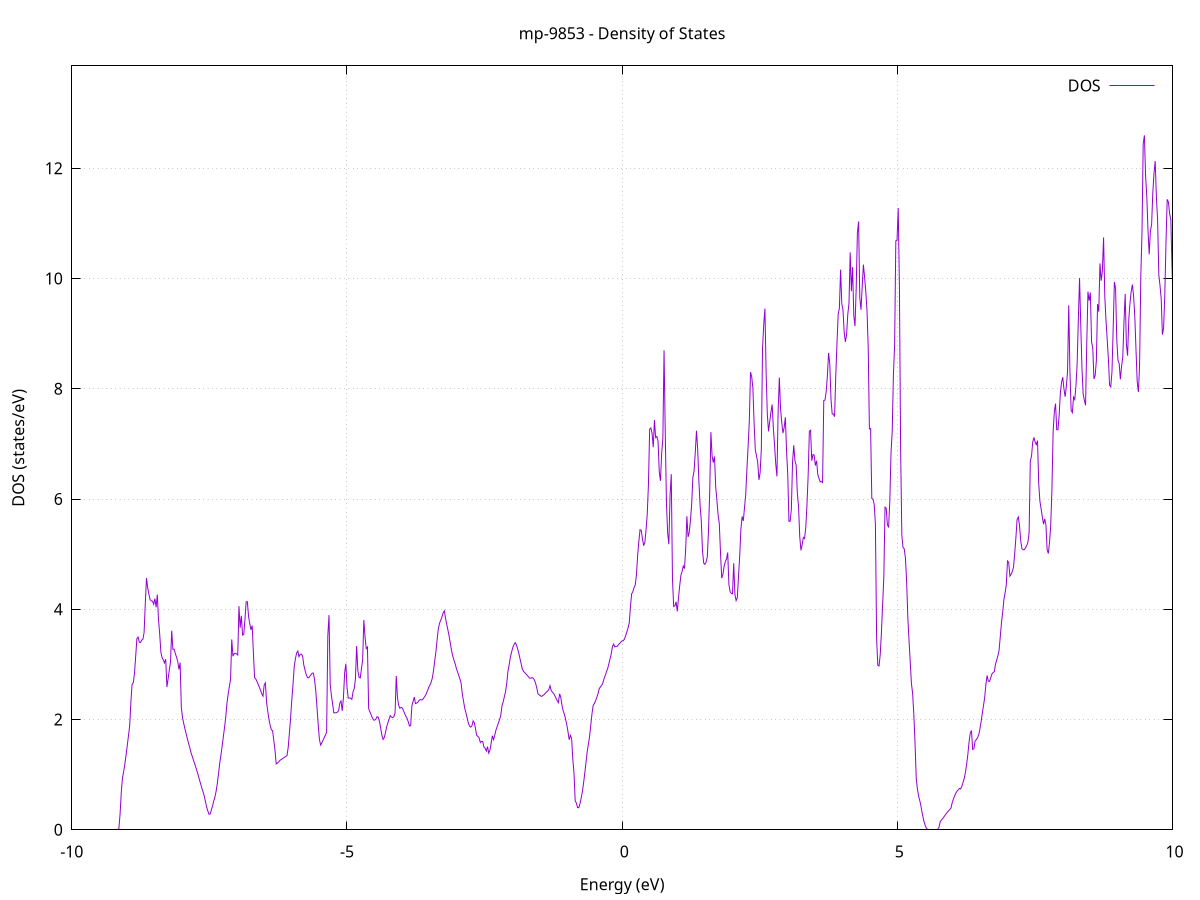 set title 'mp-9853 - Density of States'
set xlabel 'Energy (eV)'
set ylabel 'DOS (states/eV)'
set grid
set xrange [-10:10]
set yrange [0:13.857]
set xzeroaxis lt -1
set terminal png size 800,600
set output 'mp-9853_dos_gnuplot.png'
plot '-' using 1:2 with lines title 'DOS'
-23.000000 0.000000
-22.978200 0.000000
-22.956300 0.000000
-22.934500 0.000000
-22.912700 0.000000
-22.890900 0.000000
-22.869100 0.000000
-22.847200 0.000000
-22.825400 0.000000
-22.803600 0.000000
-22.781800 0.000000
-22.760000 0.000000
-22.738100 0.000000
-22.716300 0.000000
-22.694500 0.000000
-22.672700 0.000000
-22.650900 0.000000
-22.629000 0.000000
-22.607200 0.000000
-22.585400 0.000000
-22.563600 0.000000
-22.541800 0.000000
-22.519900 0.000000
-22.498100 0.000000
-22.476300 0.000000
-22.454500 0.000000
-22.432700 0.000000
-22.410800 0.000000
-22.389000 0.000000
-22.367200 0.000000
-22.345400 0.000000
-22.323600 0.000000
-22.301700 0.000000
-22.279900 0.000000
-22.258100 0.000000
-22.236300 0.000000
-22.214500 0.000000
-22.192600 0.000000
-22.170800 0.000000
-22.149000 0.000000
-22.127200 0.000000
-22.105400 0.000000
-22.083500 0.000000
-22.061700 0.000000
-22.039900 0.000000
-22.018100 0.000000
-21.996300 0.000000
-21.974500 0.000000
-21.952600 0.000000
-21.930800 0.000000
-21.909000 0.000000
-21.887200 0.000000
-21.865400 0.000000
-21.843500 0.000000
-21.821700 0.000000
-21.799900 0.000000
-21.778100 0.000000
-21.756300 0.000000
-21.734400 0.000000
-21.712600 0.000000
-21.690800 0.000000
-21.669000 0.000000
-21.647200 0.000000
-21.625300 0.000000
-21.603500 0.000000
-21.581700 0.000000
-21.559900 0.000000
-21.538100 0.000000
-21.516200 0.000000
-21.494400 0.000000
-21.472600 0.000000
-21.450800 0.000000
-21.429000 0.000000
-21.407100 0.000000
-21.385300 0.000000
-21.363500 0.000000
-21.341700 0.000000
-21.319900 0.000000
-21.298000 0.000000
-21.276200 0.000000
-21.254400 0.000000
-21.232600 0.000000
-21.210800 0.000000
-21.188900 0.000000
-21.167100 0.000000
-21.145300 0.000000
-21.123500 0.000000
-21.101700 0.000000
-21.079800 0.000000
-21.058000 0.000000
-21.036200 0.000000
-21.014400 849.610400
-20.992600 0.000000
-20.970700 0.000000
-20.948900 0.000000
-20.927100 0.000000
-20.905300 0.000000
-20.883500 0.000000
-20.861700 0.000000
-20.839800 376.346500
-20.818000 0.000000
-20.796200 0.000000
-20.774400 0.000000
-20.752600 0.000000
-20.730700 0.000000
-20.708900 0.000000
-20.687100 0.000000
-20.665300 0.000000
-20.643500 0.000000
-20.621600 0.000000
-20.599800 0.000000
-20.578000 0.000000
-20.556200 0.000000
-20.534400 0.000000
-20.512500 0.000000
-20.490700 0.000000
-20.468900 0.000000
-20.447100 0.000000
-20.425300 0.000000
-20.403400 0.000000
-20.381600 0.000000
-20.359800 0.000000
-20.338000 0.000000
-20.316200 0.000000
-20.294300 0.000000
-20.272500 0.000000
-20.250700 0.000000
-20.228900 0.000000
-20.207100 0.000000
-20.185200 0.000000
-20.163400 0.000000
-20.141600 0.000000
-20.119800 0.000000
-20.098000 0.000000
-20.076100 0.000000
-20.054300 0.000000
-20.032500 0.000000
-20.010700 0.000000
-19.988900 0.000000
-19.967000 0.000000
-19.945200 0.000000
-19.923400 0.000000
-19.901600 0.000000
-19.879800 0.000000
-19.857900 0.000000
-19.836100 0.000000
-19.814300 0.000000
-19.792500 0.000000
-19.770700 0.000000
-19.748900 0.000000
-19.727000 0.000000
-19.705200 0.000000
-19.683400 0.000000
-19.661600 0.000000
-19.639800 0.000000
-19.617900 0.000000
-19.596100 0.000000
-19.574300 0.000000
-19.552500 0.000000
-19.530700 0.000000
-19.508800 0.000000
-19.487000 0.000000
-19.465200 0.000000
-19.443400 0.000000
-19.421600 0.000000
-19.399700 0.000000
-19.377900 0.000000
-19.356100 0.000000
-19.334300 0.000000
-19.312500 0.000000
-19.290600 0.000000
-19.268800 0.000000
-19.247000 0.000000
-19.225200 0.000000
-19.203400 0.000000
-19.181500 0.000000
-19.159700 0.000000
-19.137900 0.000000
-19.116100 0.000000
-19.094300 0.000000
-19.072400 0.000000
-19.050600 0.000000
-19.028800 0.000000
-19.007000 0.000000
-18.985200 0.000000
-18.963300 0.000000
-18.941500 0.000000
-18.919700 0.000000
-18.897900 0.000000
-18.876100 0.000000
-18.854200 0.000000
-18.832400 0.000000
-18.810600 0.000000
-18.788800 0.000000
-18.767000 0.000000
-18.745100 0.000000
-18.723300 0.000000
-18.701500 0.000000
-18.679700 0.000000
-18.657900 0.000000
-18.636100 0.000000
-18.614200 0.000000
-18.592400 0.000000
-18.570600 0.000000
-18.548800 0.000000
-18.527000 0.000000
-18.505100 0.000000
-18.483300 0.000000
-18.461500 0.000000
-18.439700 0.000000
-18.417900 0.000000
-18.396000 0.000000
-18.374200 0.000000
-18.352400 0.000000
-18.330600 0.000000
-18.308800 0.000000
-18.286900 0.000000
-18.265100 0.000000
-18.243300 0.000000
-18.221500 0.000000
-18.199700 0.000000
-18.177800 0.000000
-18.156000 0.000000
-18.134200 0.000000
-18.112400 0.000000
-18.090600 0.000000
-18.068700 0.000000
-18.046900 0.000000
-18.025100 0.000000
-18.003300 0.000000
-17.981500 0.000000
-17.959600 0.000000
-17.937800 0.000000
-17.916000 0.000000
-17.894200 0.000000
-17.872400 0.000000
-17.850500 0.000000
-17.828700 0.000000
-17.806900 0.000000
-17.785100 0.000000
-17.763300 0.000000
-17.741400 0.000000
-17.719600 0.000000
-17.697800 0.000000
-17.676000 0.000000
-17.654200 0.000000
-17.632300 0.000000
-17.610500 0.000000
-17.588700 0.000000
-17.566900 0.000000
-17.545100 0.000000
-17.523200 0.000000
-17.501400 0.000000
-17.479600 0.000000
-17.457800 0.000000
-17.436000 0.000000
-17.414200 0.000000
-17.392300 0.000000
-17.370500 0.000000
-17.348700 0.000000
-17.326900 0.000000
-17.305100 0.000000
-17.283200 0.000000
-17.261400 0.000000
-17.239600 0.000000
-17.217800 0.000000
-17.196000 0.000000
-17.174100 0.000000
-17.152300 0.000000
-17.130500 0.000000
-17.108700 0.000000
-17.086900 0.000000
-17.065000 0.000000
-17.043200 0.000000
-17.021400 0.000000
-16.999600 0.000000
-16.977800 0.000000
-16.955900 0.000000
-16.934100 0.000000
-16.912300 0.000000
-16.890500 0.000000
-16.868700 0.000000
-16.846800 0.000000
-16.825000 0.000000
-16.803200 0.000000
-16.781400 0.000000
-16.759600 0.000000
-16.737700 0.000000
-16.715900 0.000000
-16.694100 0.000000
-16.672300 0.000000
-16.650500 0.000000
-16.628600 0.000000
-16.606800 0.000000
-16.585000 0.000000
-16.563200 0.000000
-16.541400 0.000000
-16.519500 0.000000
-16.497700 0.000000
-16.475900 0.000000
-16.454100 0.000000
-16.432300 0.000000
-16.410400 0.000000
-16.388600 0.000000
-16.366800 0.000000
-16.345000 0.000000
-16.323200 0.000000
-16.301400 0.000000
-16.279500 0.000000
-16.257700 0.000000
-16.235900 0.000000
-16.214100 0.000000
-16.192300 0.000000
-16.170400 0.000000
-16.148600 0.000000
-16.126800 0.000000
-16.105000 0.000000
-16.083200 0.000000
-16.061300 0.000000
-16.039500 0.000000
-16.017700 0.000000
-15.995900 0.000000
-15.974100 0.000000
-15.952200 0.000000
-15.930400 0.000000
-15.908600 0.000000
-15.886800 0.000000
-15.865000 0.000000
-15.843100 0.000000
-15.821300 0.000000
-15.799500 0.000000
-15.777700 0.000000
-15.755900 0.000000
-15.734000 0.000000
-15.712200 0.000000
-15.690400 0.000000
-15.668600 0.000000
-15.646800 0.000000
-15.624900 0.000000
-15.603100 0.000000
-15.581300 0.000000
-15.559500 0.000000
-15.537700 0.000000
-15.515800 0.000000
-15.494000 0.000000
-15.472200 0.000000
-15.450400 0.000000
-15.428600 0.000000
-15.406700 0.000000
-15.384900 0.000000
-15.363100 0.000000
-15.341300 0.000000
-15.319500 0.000000
-15.297600 0.000000
-15.275800 0.000000
-15.254000 0.000000
-15.232200 0.000000
-15.210400 0.000000
-15.188600 0.000000
-15.166700 0.000000
-15.144900 0.000000
-15.123100 0.000000
-15.101300 0.000000
-15.079500 0.000000
-15.057600 0.000000
-15.035800 0.000000
-15.014000 0.000000
-14.992200 0.000000
-14.970400 0.000000
-14.948500 0.000000
-14.926700 0.000000
-14.904900 0.000000
-14.883100 0.000000
-14.861300 0.000000
-14.839400 0.000000
-14.817600 0.000000
-14.795800 0.000000
-14.774000 0.000000
-14.752200 0.000000
-14.730300 0.000000
-14.708500 0.000000
-14.686700 0.000000
-14.664900 0.000000
-14.643100 0.000000
-14.621200 0.000000
-14.599400 0.000000
-14.577600 0.000000
-14.555800 0.000000
-14.534000 0.000000
-14.512100 0.000000
-14.490300 0.000000
-14.468500 0.000000
-14.446700 0.000000
-14.424900 0.000000
-14.403000 0.000000
-14.381200 0.000000
-14.359400 0.000000
-14.337600 0.000000
-14.315800 0.000000
-14.293900 0.000000
-14.272100 0.000000
-14.250300 0.000000
-14.228500 0.000000
-14.206700 0.000000
-14.184800 0.000000
-14.163000 0.000000
-14.141200 0.000000
-14.119400 0.000000
-14.097600 0.000000
-14.075800 0.000000
-14.053900 0.000000
-14.032100 0.000000
-14.010300 0.000000
-13.988500 0.000000
-13.966700 0.000000
-13.944800 0.000000
-13.923000 0.000000
-13.901200 0.000000
-13.879400 0.000000
-13.857600 0.000000
-13.835700 0.000000
-13.813900 0.000000
-13.792100 0.000000
-13.770300 0.000000
-13.748500 0.000000
-13.726600 0.000000
-13.704800 0.000000
-13.683000 0.000000
-13.661200 0.000000
-13.639400 0.000000
-13.617500 0.000000
-13.595700 0.000000
-13.573900 0.000000
-13.552100 0.000000
-13.530300 0.000000
-13.508400 0.000000
-13.486600 0.000000
-13.464800 0.000000
-13.443000 0.000000
-13.421200 0.000000
-13.399300 0.000000
-13.377500 0.000000
-13.355700 0.000000
-13.333900 0.000000
-13.312100 0.000000
-13.290200 0.000000
-13.268400 0.000000
-13.246600 0.000000
-13.224800 0.000000
-13.203000 0.000000
-13.181100 0.000000
-13.159300 0.000000
-13.137500 0.000000
-13.115700 0.000000
-13.093900 0.000000
-13.072000 0.000000
-13.050200 0.000000
-13.028400 0.000000
-13.006600 0.000000
-12.984800 0.000000
-12.963000 0.000000
-12.941100 0.000000
-12.919300 0.000000
-12.897500 0.000000
-12.875700 0.000000
-12.853900 0.000000
-12.832000 0.000000
-12.810200 0.000000
-12.788400 0.000000
-12.766600 0.000000
-12.744800 0.000000
-12.722900 0.000000
-12.701100 0.000000
-12.679300 0.000000
-12.657500 0.000000
-12.635700 0.000000
-12.613800 0.000000
-12.592000 0.000000
-12.570200 0.000000
-12.548400 0.000000
-12.526600 0.000000
-12.504700 0.000000
-12.482900 0.000000
-12.461100 0.000000
-12.439300 0.000000
-12.417500 0.000000
-12.395600 0.000000
-12.373800 0.000000
-12.352000 0.000000
-12.330200 0.000000
-12.308400 0.000000
-12.286500 0.000000
-12.264700 0.000000
-12.242900 0.000000
-12.221100 0.000000
-12.199300 0.000000
-12.177400 0.000000
-12.155600 0.000000
-12.133800 0.000000
-12.112000 0.000000
-12.090200 0.000000
-12.068300 0.000000
-12.046500 0.000000
-12.024700 0.000000
-12.002900 0.000000
-11.981100 0.000000
-11.959200 0.000000
-11.937400 0.000000
-11.915600 0.000000
-11.893800 0.000000
-11.872000 0.000000
-11.850200 0.000000
-11.828300 0.000000
-11.806500 0.000000
-11.784700 0.000000
-11.762900 0.000000
-11.741100 0.000000
-11.719200 0.000000
-11.697400 0.000000
-11.675600 0.000000
-11.653800 0.000000
-11.632000 0.000000
-11.610100 0.000000
-11.588300 0.000000
-11.566500 0.000000
-11.544700 0.000000
-11.522900 0.000000
-11.501000 0.000000
-11.479200 0.000000
-11.457400 0.000000
-11.435600 0.000000
-11.413800 0.000000
-11.391900 0.000000
-11.370100 0.000000
-11.348300 0.000000
-11.326500 0.000000
-11.304700 0.000000
-11.282800 0.000000
-11.261000 0.000000
-11.239200 0.000000
-11.217400 0.000000
-11.195600 0.000000
-11.173700 0.000000
-11.151900 0.000000
-11.130100 0.000000
-11.108300 0.000000
-11.086500 0.000000
-11.064600 0.000000
-11.042800 0.000000
-11.021000 0.000000
-10.999200 0.000000
-10.977400 0.000000
-10.955500 0.000000
-10.933700 0.000000
-10.911900 0.000000
-10.890100 0.000000
-10.868300 0.000000
-10.846400 0.000000
-10.824600 0.000000
-10.802800 0.000000
-10.781000 0.000000
-10.759200 0.000000
-10.737300 0.000000
-10.715500 0.000000
-10.693700 0.000000
-10.671900 0.000000
-10.650100 0.000000
-10.628300 0.000000
-10.606400 0.000000
-10.584600 0.000000
-10.562800 0.000000
-10.541000 0.000000
-10.519200 0.000000
-10.497300 0.000000
-10.475500 0.000000
-10.453700 0.000000
-10.431900 0.000000
-10.410100 0.000000
-10.388200 0.000000
-10.366400 0.000000
-10.344600 0.000000
-10.322800 0.000000
-10.301000 0.000000
-10.279100 0.000000
-10.257300 0.000000
-10.235500 0.000000
-10.213700 0.000000
-10.191900 0.000000
-10.170000 0.000000
-10.148200 0.000000
-10.126400 0.000000
-10.104600 0.000000
-10.082800 0.000000
-10.060900 0.000000
-10.039100 0.000000
-10.017300 0.000000
-9.995500 0.000000
-9.973700 0.000000
-9.951800 0.000000
-9.930000 0.000000
-9.908200 0.000000
-9.886400 0.000000
-9.864600 0.000000
-9.842700 0.000000
-9.820900 0.000000
-9.799100 0.000000
-9.777300 0.000000
-9.755500 0.000000
-9.733600 0.000000
-9.711800 0.000000
-9.690000 0.000000
-9.668200 0.000000
-9.646400 0.000000
-9.624500 0.000000
-9.602700 0.000000
-9.580900 0.000000
-9.559100 0.000000
-9.537300 0.000000
-9.515500 0.000000
-9.493600 0.000000
-9.471800 0.000000
-9.450000 0.000000
-9.428200 0.000000
-9.406400 0.000000
-9.384500 0.000000
-9.362700 0.000000
-9.340900 0.000000
-9.319100 0.000000
-9.297300 0.000000
-9.275400 0.000000
-9.253600 0.000000
-9.231800 0.000000
-9.210000 0.000000
-9.188200 0.000000
-9.166300 0.000000
-9.144500 0.022300
-9.122700 0.285400
-9.100900 0.676800
-9.079100 0.939700
-9.057200 1.057600
-9.035400 1.195800
-9.013600 1.357700
-8.991800 1.528500
-8.970000 1.707800
-8.948100 1.885800
-8.926300 2.312700
-8.904500 2.635700
-8.882700 2.669300
-8.860900 2.837600
-8.839000 3.146200
-8.817200 3.466900
-8.795400 3.496200
-8.773600 3.405100
-8.751800 3.395700
-8.729900 3.440000
-8.708100 3.454000
-8.686300 3.578300
-8.664500 4.105600
-8.642700 4.564900
-8.620800 4.389500
-8.599000 4.274700
-8.577200 4.172400
-8.555400 4.153100
-8.533600 4.146100
-8.511700 4.089900
-8.489900 4.192700
-8.468100 4.035500
-8.446300 4.266600
-8.424500 3.812500
-8.402700 3.547900
-8.380800 3.213700
-8.359000 3.121000
-8.337200 3.082200
-8.315400 3.026800
-8.293600 3.095300
-8.271700 2.589000
-8.249900 2.738700
-8.228100 2.898600
-8.206300 3.042700
-8.184500 3.611800
-8.162600 3.273400
-8.140800 3.276700
-8.119000 3.198200
-8.097200 3.131100
-8.075400 3.056500
-8.053500 2.909000
-8.031700 3.032200
-8.009900 2.225000
-7.988100 2.035600
-7.966300 1.928800
-7.944400 1.833500
-7.922600 1.742200
-7.900800 1.655100
-7.879000 1.571700
-7.857200 1.493300
-7.835300 1.402700
-7.813500 1.337900
-7.791700 1.272200
-7.769900 1.204400
-7.748100 1.136400
-7.726200 1.066800
-7.704400 0.994100
-7.682600 0.916300
-7.660800 0.839900
-7.639000 0.765000
-7.617100 0.692000
-7.595300 0.621700
-7.573500 0.520500
-7.551700 0.421300
-7.529900 0.346400
-7.508000 0.281800
-7.486200 0.285500
-7.464400 0.356800
-7.442600 0.433400
-7.420800 0.523300
-7.398900 0.595800
-7.377100 0.701000
-7.355300 0.843300
-7.333500 1.023500
-7.311700 1.207500
-7.289900 1.358800
-7.268000 1.516100
-7.246200 1.692400
-7.224400 1.856300
-7.202600 2.046200
-7.180800 2.292300
-7.158900 2.460100
-7.137100 2.600100
-7.115300 2.726700
-7.093500 3.452900
-7.071700 3.147700
-7.049800 3.196000
-7.028000 3.202000
-7.006200 3.191200
-6.984400 3.169900
-6.962600 4.055300
-6.940700 3.666000
-6.918900 3.880600
-6.897100 3.531500
-6.875300 3.543700
-6.853500 3.822600
-6.831600 4.136300
-6.809800 4.136200
-6.788000 3.869200
-6.766200 3.738400
-6.744400 3.627800
-6.722500 3.704400
-6.700700 3.220100
-6.678900 2.761700
-6.657100 2.736800
-6.635300 2.689200
-6.613400 2.638100
-6.591600 2.584300
-6.569800 2.529000
-6.548000 2.470100
-6.526200 2.424800
-6.504300 2.624900
-6.482500 2.665200
-6.460700 2.311500
-6.438900 2.148100
-6.417100 1.997700
-6.395200 1.893200
-6.373400 1.811800
-6.351600 1.799900
-6.329800 1.623300
-6.308000 1.446800
-6.286100 1.194900
-6.264300 1.208900
-6.242500 1.229900
-6.220700 1.256900
-6.198900 1.271600
-6.177100 1.286300
-6.155200 1.301000
-6.133400 1.315700
-6.111600 1.330500
-6.089800 1.345200
-6.068000 1.492600
-6.046100 1.751900
-6.024300 2.026700
-6.002500 2.359100
-5.980700 2.632500
-5.958900 2.955600
-5.937000 3.100900
-5.915200 3.205000
-5.893400 3.243100
-5.871600 3.139200
-5.849800 3.183200
-5.827900 3.184000
-5.806100 3.151600
-5.784300 2.988700
-5.762500 2.897500
-5.740700 2.816300
-5.718800 2.763600
-5.697000 2.755400
-5.675200 2.784100
-5.653400 2.813900
-5.631600 2.842100
-5.609700 2.840700
-5.587900 2.712500
-5.566100 2.514900
-5.544300 2.209900
-5.522500 1.905200
-5.500600 1.639400
-5.478800 1.536500
-5.457000 1.575800
-5.435200 1.623500
-5.413400 1.671100
-5.391500 1.718700
-5.369700 1.766200
-5.347900 3.524300
-5.326100 3.893600
-5.304300 2.636400
-5.282400 2.433000
-5.260600 2.279500
-5.238800 2.120800
-5.217000 2.122600
-5.195200 2.124000
-5.173300 2.135200
-5.151500 2.161900
-5.129700 2.299600
-5.107900 2.336800
-5.086100 2.157400
-5.064200 2.394700
-5.042400 2.845500
-5.020600 3.010900
-4.998800 2.587100
-4.977000 2.388600
-4.955200 2.392500
-4.933300 2.385000
-4.911500 2.364800
-4.889700 2.503200
-4.867900 2.561400
-4.846100 2.740500
-4.824200 3.332100
-4.802400 2.889000
-4.780600 2.766700
-4.758800 2.754100
-4.737000 2.918100
-4.715100 3.078800
-4.693300 3.805800
-4.671500 3.494600
-4.649700 3.285900
-4.627900 3.315000
-4.606000 2.198100
-4.584200 2.140700
-4.562400 2.088900
-4.540600 2.036500
-4.518800 1.992800
-4.496900 1.989000
-4.475100 2.005600
-4.453300 2.052800
-4.431500 2.042500
-4.409700 1.964800
-4.387800 1.847600
-4.366000 1.718000
-4.344200 1.638800
-4.322400 1.671600
-4.300600 1.758700
-4.278700 1.868600
-4.256900 1.938900
-4.235100 2.007100
-4.213300 2.070600
-4.191500 2.044300
-4.169600 2.034400
-4.147800 2.053200
-4.126000 2.121300
-4.104200 2.789500
-4.082400 2.398500
-4.060500 2.259100
-4.038700 2.203100
-4.016900 2.220800
-3.995100 2.207200
-3.973300 2.163900
-3.951400 2.105100
-3.929600 2.060500
-3.907800 2.019200
-3.886000 1.956800
-3.864200 1.882600
-3.842400 1.889000
-3.820500 2.249200
-3.798700 2.325700
-3.776900 2.407200
-3.755100 2.289800
-3.733300 2.298700
-3.711400 2.313000
-3.689600 2.346400
-3.667800 2.361000
-3.646000 2.354000
-3.624200 2.362400
-3.602300 2.394100
-3.580500 2.426500
-3.558700 2.468300
-3.536900 2.522400
-3.515100 2.582100
-3.493200 2.624800
-3.471400 2.675000
-3.449600 2.750400
-3.427800 2.885000
-3.406000 3.058800
-3.384100 3.226700
-3.362300 3.444700
-3.340500 3.639700
-3.318700 3.744300
-3.296900 3.800500
-3.275000 3.859000
-3.253200 3.934100
-3.231400 3.972700
-3.209600 3.841000
-3.187800 3.728600
-3.165900 3.624800
-3.144100 3.511000
-3.122300 3.384800
-3.100500 3.254100
-3.078700 3.155700
-3.056800 3.080000
-3.035000 3.014100
-3.013200 2.932000
-2.991400 2.864900
-2.969600 2.800400
-2.947700 2.734600
-2.925900 2.656500
-2.904100 2.461700
-2.882300 2.332300
-2.860500 2.206400
-2.838600 2.124300
-2.816800 2.029900
-2.795000 1.937100
-2.773200 1.880600
-2.751400 1.862900
-2.729600 1.886700
-2.707700 1.974600
-2.685900 1.943000
-2.664100 1.830700
-2.642300 1.710500
-2.620500 1.695100
-2.598600 1.667900
-2.576800 1.581600
-2.555000 1.604100
-2.533200 1.601600
-2.511400 1.498600
-2.489500 1.479300
-2.467700 1.427600
-2.445900 1.508400
-2.424100 1.390100
-2.402300 1.439800
-2.380400 1.568500
-2.358600 1.705600
-2.336800 1.634500
-2.315000 1.713500
-2.293200 1.808300
-2.271300 1.870700
-2.249500 1.934700
-2.227700 1.998700
-2.205900 2.073200
-2.184100 2.244900
-2.162200 2.317800
-2.140400 2.413300
-2.118600 2.507500
-2.096800 2.658600
-2.075000 2.876100
-2.053100 2.993000
-2.031300 3.131000
-2.009500 3.219700
-1.987700 3.303600
-1.965900 3.356200
-1.944000 3.394600
-1.922200 3.358000
-1.900400 3.287000
-1.878600 3.207800
-1.856800 3.105300
-1.834900 3.009200
-1.813100 2.913300
-1.791300 2.873100
-1.769500 2.850000
-1.747700 2.827400
-1.725800 2.802600
-1.704000 2.777200
-1.682200 2.751300
-1.660400 2.748200
-1.638600 2.760300
-1.616800 2.750500
-1.594900 2.718000
-1.573100 2.657600
-1.551300 2.576600
-1.529500 2.466300
-1.507700 2.448600
-1.485800 2.431100
-1.464000 2.418800
-1.442200 2.435400
-1.420400 2.451000
-1.398600 2.473600
-1.376700 2.497400
-1.354900 2.516500
-1.333100 2.540500
-1.311300 2.613100
-1.289500 2.528800
-1.267600 2.493900
-1.245800 2.474500
-1.224000 2.434500
-1.202200 2.388900
-1.180400 2.343000
-1.158500 2.305800
-1.136700 2.468000
-1.114900 2.404100
-1.093100 2.256300
-1.071300 2.154900
-1.049400 2.095600
-1.027600 2.005500
-1.005800 1.906800
-0.984000 1.778200
-0.962200 1.633300
-0.940300 1.712200
-0.918500 1.656300
-0.896700 1.284300
-0.874900 1.028300
-0.853100 0.525600
-0.831200 0.483800
-0.809400 0.401900
-0.787600 0.399500
-0.765800 0.472700
-0.744000 0.576200
-0.722100 0.694900
-0.700300 0.851700
-0.678500 1.034400
-0.656700 1.224100
-0.634900 1.415400
-0.613000 1.557700
-0.591200 1.695500
-0.569400 1.903700
-0.547600 2.108600
-0.525800 2.259700
-0.504000 2.289600
-0.482100 2.343700
-0.460300 2.401000
-0.438500 2.469700
-0.416700 2.558100
-0.394900 2.592700
-0.373000 2.617000
-0.351200 2.664200
-0.329400 2.741100
-0.307600 2.797500
-0.285800 2.863000
-0.263900 2.922800
-0.242100 3.006100
-0.220300 3.098100
-0.198500 3.188500
-0.176700 3.324600
-0.154800 3.369700
-0.133000 3.317600
-0.111200 3.325500
-0.089400 3.328500
-0.067600 3.355300
-0.045700 3.377900
-0.023900 3.405700
-0.002100 3.426500
0.019700 3.428100
0.041500 3.459600
0.063400 3.517700
0.085200 3.588800
0.107000 3.659500
0.128800 3.751900
0.150600 4.042100
0.172500 4.279900
0.194300 4.317500
0.216100 4.394700
0.237900 4.440900
0.259700 4.621800
0.281600 4.975700
0.303400 5.231300
0.325200 5.443600
0.347000 5.430800
0.368800 5.282500
0.390700 5.152500
0.412500 5.213100
0.434300 5.443500
0.456100 5.726200
0.477900 6.266500
0.499800 7.267900
0.521600 7.289600
0.543400 7.198600
0.565200 6.940800
0.587000 7.432000
0.608800 7.114800
0.630700 7.134500
0.652500 7.046500
0.674300 6.496900
0.696100 6.329400
0.717900 6.820800
0.739800 7.099900
0.761600 8.697600
0.783400 7.197300
0.805200 5.919900
0.827000 5.383500
0.848900 5.179800
0.870700 6.068400
0.892500 6.451000
0.914300 4.561200
0.936100 4.050300
0.958000 4.062900
0.979800 4.135800
1.001600 3.961300
1.023400 4.201100
1.045200 4.420800
1.067100 4.613800
1.088900 4.686300
1.110700 4.784700
1.132500 4.737200
1.154300 5.086700
1.176200 5.687800
1.198000 5.311400
1.219800 5.397800
1.241600 5.619400
1.263400 5.910100
1.285300 6.390000
1.307100 6.512800
1.328900 6.845900
1.350700 7.238800
1.372500 6.908600
1.394400 6.321000
1.416200 5.887500
1.438000 5.604000
1.459800 5.063900
1.481600 4.838200
1.503500 4.815800
1.525300 4.858200
1.547100 4.946800
1.568900 5.419200
1.590700 6.109700
1.612600 7.213100
1.634400 6.781000
1.656200 6.660500
1.678000 6.770100
1.699800 6.219500
1.721700 5.977300
1.743500 5.711100
1.765300 5.553200
1.787100 5.026600
1.808900 4.566100
1.830700 4.626900
1.852600 4.775300
1.874400 4.864600
1.896200 4.910300
1.918000 5.029600
1.939800 4.451500
1.961700 4.320700
1.983500 4.288200
2.005300 4.280600
2.027100 4.834900
2.048900 4.271600
2.070800 4.157900
2.092600 4.206500
2.114400 4.596400
2.136200 4.966300
2.158000 5.456800
2.179900 5.684800
2.201700 5.603100
2.223500 5.848200
2.245300 6.081900
2.267100 6.545300
2.289000 6.958500
2.310800 7.415400
2.332600 8.301400
2.354400 8.216800
2.376200 8.003500
2.398100 7.361200
2.419900 6.891700
2.441700 6.778800
2.463500 6.666200
2.485300 6.347800
2.507200 6.477500
2.529000 6.903400
2.550800 8.730500
2.572600 9.162700
2.594400 9.455200
2.616300 8.280500
2.638100 7.533100
2.659900 7.227400
2.681700 7.403900
2.703500 7.574700
2.725400 7.713800
2.747200 7.291200
2.769000 6.982600
2.790800 6.639900
2.812600 6.409400
2.834500 7.603700
2.856300 8.203100
2.878100 7.642800
2.899900 7.388700
2.921700 7.195100
2.943500 7.292900
2.965400 7.482500
2.987200 6.875700
3.009000 6.442700
3.030800 5.596400
3.052600 5.595900
3.074500 5.809800
3.096300 6.668500
3.118100 6.976200
3.139900 6.690800
3.161700 6.618100
3.183600 6.101600
3.205400 5.862500
3.227200 5.313900
3.249000 5.069500
3.270800 5.171900
3.292700 5.303800
3.314500 5.283100
3.336300 5.476100
3.358100 5.887200
3.379900 6.433300
3.401800 7.231600
3.423600 7.246800
3.445400 6.694500
3.467200 6.806300
3.489000 6.798000
3.510900 6.607400
3.532700 6.694600
3.554500 6.449900
3.576300 6.375100
3.598100 6.311200
3.620000 6.317000
3.641800 6.299000
3.663600 7.786400
3.685400 7.794500
3.707200 7.946200
3.729100 8.231400
3.750900 8.647900
3.772700 8.456500
3.794500 7.813300
3.816300 7.544400
3.838200 7.543500
3.860000 7.493600
3.881800 8.254600
3.903600 8.824200
3.925400 9.353300
3.947300 9.461100
3.969100 10.160500
3.990900 9.540200
4.012700 9.423000
4.034500 9.023900
4.056300 8.850100
4.078200 8.975100
4.100000 9.349900
4.121800 9.549900
4.143600 10.473000
4.165400 9.771100
4.187300 10.205900
4.209100 9.328000
4.230900 9.134700
4.252700 9.824600
4.274500 10.825700
4.296400 11.033300
4.318200 9.650700
4.340000 9.431600
4.361800 9.853400
4.383600 10.252600
4.405500 10.023800
4.427300 9.760500
4.449100 9.420100
4.470900 8.759300
4.492700 7.271500
4.514600 7.277100
4.536400 6.009800
4.558200 5.998800
4.580000 5.901100
4.601800 5.546400
4.623700 3.467400
4.645500 2.983900
4.667300 2.970900
4.689100 3.174900
4.710900 3.575200
4.732800 4.082200
4.754600 4.574700
4.776400 5.851900
4.798200 5.832000
4.820000 5.526300
4.841900 5.495100
4.863700 5.967500
4.885500 6.838200
4.907300 7.225800
4.929100 8.252900
4.951000 8.794500
4.972800 10.684600
4.994600 10.688800
5.016400 11.276900
5.038200 9.847900
5.060100 6.895000
5.081900 5.340300
5.103700 5.119500
5.125500 5.098100
5.147300 4.928700
5.169100 4.510100
5.191000 3.843300
5.212800 3.432900
5.234600 3.045100
5.256400 2.650900
5.278200 2.474600
5.300100 2.086400
5.321900 1.568300
5.343700 0.935900
5.365500 0.735200
5.387300 0.610800
5.409200 0.523900
5.431000 0.421000
5.452800 0.296900
5.474600 0.193300
5.496400 0.109600
5.518300 0.048000
5.540100 0.011500
5.561900 0.000000
5.583700 0.000000
5.605500 0.000000
5.627400 0.000000
5.649200 0.000000
5.671000 0.000000
5.692800 0.000000
5.714600 0.000000
5.736500 0.000000
5.758300 0.050300
5.780100 0.151500
5.801900 0.176700
5.823700 0.203600
5.845600 0.232200
5.867400 0.262500
5.889200 0.294400
5.911000 0.322600
5.932800 0.345500
5.954700 0.370200
5.976500 0.396500
5.998300 0.496200
6.020100 0.560000
6.041900 0.617100
6.063800 0.666700
6.085600 0.701600
6.107400 0.725900
6.129200 0.749100
6.151000 0.741500
6.172900 0.789600
6.194700 0.859400
6.216500 0.935800
6.238300 1.044400
6.260100 1.192900
6.281900 1.371100
6.303800 1.594700
6.325600 1.754100
6.347400 1.801100
6.369200 1.457700
6.391000 1.469600
6.412900 1.607900
6.434700 1.633500
6.456500 1.668500
6.478300 1.722200
6.500100 1.820800
6.522000 1.957600
6.543800 2.111700
6.565600 2.252400
6.587400 2.398800
6.609200 2.632300
6.631100 2.798400
6.652900 2.699000
6.674700 2.689200
6.696500 2.755400
6.718300 2.825600
6.740200 2.851100
6.762000 2.868500
6.783800 3.003600
6.805600 3.078000
6.827400 3.152800
6.849300 3.259800
6.871100 3.507500
6.892900 3.759900
6.914700 3.950100
6.936500 4.175100
6.958400 4.298200
6.980200 4.443400
7.002000 4.876900
7.023800 4.852000
7.045600 4.601100
7.067500 4.634600
7.089300 4.683600
7.111100 4.763200
7.132900 5.010400
7.154700 5.303500
7.176600 5.628700
7.198400 5.675200
7.220200 5.521100
7.242000 5.248200
7.263800 5.098300
7.285700 5.078200
7.307500 5.081500
7.329300 5.113300
7.351100 5.154900
7.372900 5.216700
7.394700 5.390100
7.416600 6.691900
7.438400 6.776800
7.460200 7.034800
7.482000 7.117700
7.503800 7.032700
7.525700 6.985700
7.547500 7.059200
7.569300 6.277800
7.591100 5.957300
7.612900 5.820800
7.634800 5.674400
7.656600 5.543400
7.678400 5.639700
7.700200 5.528900
7.722000 5.080500
7.743900 5.011800
7.765700 5.214600
7.787500 5.527300
7.809300 6.180400
7.831100 7.224100
7.853000 7.581700
7.874800 7.730700
7.896600 7.257800
7.918400 7.254900
7.940200 7.515600
7.962100 7.922100
7.983900 8.116800
8.005700 8.209400
8.027500 7.999100
8.049300 7.855500
8.071200 8.049100
8.093000 8.307400
8.114800 9.513500
8.136600 8.304300
8.158400 7.608600
8.180300 7.566700
8.202100 7.848200
8.223900 7.805200
8.245700 8.050100
8.267500 8.447900
8.289400 9.274000
8.311200 10.007100
8.333000 9.153900
8.354800 8.380900
8.376600 7.904100
8.398500 7.788900
8.420300 7.700400
8.442100 8.807300
8.463900 9.761500
8.485700 9.597400
8.507600 9.744800
8.529400 8.852600
8.551200 8.735400
8.573000 8.177700
8.594800 8.243000
8.616600 8.506800
8.638500 9.537700
8.660300 9.398400
8.682100 10.274100
8.703900 9.959900
8.725700 10.134200
8.747600 10.744300
8.769400 9.688600
8.791200 9.247400
8.813000 8.902000
8.834800 8.542100
8.856700 8.064700
8.878500 8.033900
8.900300 8.310200
8.922100 9.096000
8.943900 9.937400
8.965800 9.817000
8.987600 8.888500
9.009400 8.515600
9.031200 8.455800
9.053000 8.171800
9.074900 8.410000
9.096700 8.573400
9.118500 9.215200
9.140300 9.719400
9.162100 8.808700
9.184000 8.600800
9.205800 9.255300
9.227600 9.555900
9.249400 9.761000
9.271200 9.890300
9.293100 9.684600
9.314900 9.315200
9.336700 8.709500
9.358500 8.132100
9.380300 7.942200
9.402200 8.428200
9.424000 10.041600
9.445800 10.833000
9.467600 12.440500
9.489400 12.597000
9.511300 11.854700
9.533100 11.483900
9.554900 10.869400
9.576700 10.438400
9.598500 10.866600
9.620400 10.972700
9.642200 11.556500
9.664000 11.912600
9.685800 12.130200
9.707600 11.469400
9.729400 11.060700
9.751300 10.064600
9.773100 9.868900
9.794900 9.632500
9.816700 8.982900
9.838500 9.102000
9.860400 9.711000
9.882200 10.667300
9.904000 11.435900
9.925800 11.386200
9.947600 11.176300
9.969500 11.066000
9.991300 10.197100
10.013100 9.502500
10.034900 9.390000
10.056700 9.694200
10.078600 10.181500
10.100400 10.842700
10.122200 10.669400
10.144000 11.548500
10.165800 11.581200
10.187700 10.485300
10.209500 9.289400
10.231300 8.928000
10.253100 8.102500
10.274900 7.821600
10.296800 8.116500
10.318600 8.959900
10.340400 9.246600
10.362200 8.689600
10.384000 8.043700
10.405900 8.704800
10.427700 8.769800
10.449500 9.858400
10.471300 11.409000
10.493100 12.164200
10.515000 10.875300
10.536800 10.372400
10.558600 9.534600
10.580400 8.477500
10.602200 8.027000
10.624100 8.075200
10.645900 8.391900
10.667700 8.400000
10.689500 8.598800
10.711300 8.403000
10.733200 8.262100
10.755000 8.684800
10.776800 8.930900
10.798600 9.127300
10.820400 9.111500
10.842200 9.125000
10.864100 8.980400
10.885900 8.414600
10.907700 8.470500
10.929500 8.560200
10.951300 8.957400
10.973200 9.283200
10.995000 9.528900
11.016800 9.637100
11.038600 10.307700
11.060400 9.740500
11.082300 9.226500
11.104100 9.891400
11.125900 10.123800
11.147700 10.238700
11.169500 10.360600
11.191400 10.623400
11.213200 11.435000
11.235000 10.436700
11.256800 9.801600
11.278600 9.066100
11.300500 8.759400
11.322300 8.822400
11.344100 8.915900
11.365900 9.062600
11.387700 8.679200
11.409600 7.473200
11.431400 7.736300
11.453200 7.696700
11.475000 7.843300
11.496800 8.161600
11.518700 9.192300
11.540500 8.808500
11.562300 8.563900
11.584100 8.449700
11.605900 8.351600
11.627800 8.951100
11.649600 9.254000
11.671400 8.400700
11.693200 7.728100
11.715000 7.890600
11.736900 9.118000
11.758700 10.012500
11.780500 9.704900
11.802300 9.865900
11.824100 9.554700
11.846000 9.970300
11.867800 8.084100
11.889600 8.358600
11.911400 8.063400
11.933200 7.474800
11.955000 7.080500
11.976900 7.033100
11.998700 7.528700
12.020500 8.302400
12.042300 8.645100
12.064100 9.026700
12.086000 11.133700
12.107800 10.761100
12.129600 8.673100
12.151400 7.439900
12.173200 6.699000
12.195100 6.382400
12.216900 6.359400
12.238700 6.248800
12.260500 6.130200
12.282300 6.054900
12.304200 5.839900
12.326000 5.588200
12.347800 5.821700
12.369600 5.741700
12.391400 6.154000
12.413300 6.119400
12.435100 6.240500
12.456900 7.053700
12.478700 7.332300
12.500500 7.932500
12.522400 7.261200
12.544200 7.322300
12.566000 7.307900
12.587800 6.884000
12.609600 6.469900
12.631500 6.803700
12.653300 6.211200
12.675100 6.404600
12.696900 7.009900
12.718700 7.658100
12.740600 8.652200
12.762400 8.466400
12.784200 7.251600
12.806000 6.698100
12.827800 6.547800
12.849700 6.827100
12.871500 7.432500
12.893300 6.988700
12.915100 6.899400
12.936900 6.875100
12.958800 6.224200
12.980600 6.325600
13.002400 6.526400
13.024200 6.554500
13.046000 6.509700
13.067800 7.156800
13.089700 7.938300
13.111500 7.688400
13.133300 7.793200
13.155100 7.529600
13.176900 6.872200
13.198800 6.198200
13.220600 5.891200
13.242400 5.904500
13.264200 6.125400
13.286000 6.564900
13.307900 6.739400
13.329700 6.982200
13.351500 7.450900
13.373300 7.501600
13.395100 6.981700
13.417000 6.780000
13.438800 6.957200
13.460600 7.670400
13.482400 7.798100
13.504200 8.022500
13.526100 7.989900
13.547900 8.568600
13.569700 8.344600
13.591500 8.301800
13.613300 8.394700
13.635200 7.941500
13.657000 8.217100
13.678800 8.196300
13.700600 7.597700
13.722400 7.073400
13.744300 6.920500
13.766100 6.729900
13.787900 6.943700
13.809700 7.111300
13.831500 7.703400
13.853400 7.650300
13.875200 7.586000
13.897000 7.614800
13.918800 7.157600
13.940600 6.432200
13.962500 6.228500
13.984300 6.473000
14.006100 7.608700
14.027900 7.725100
14.049700 8.223100
14.071600 7.861000
14.093400 7.345800
14.115200 6.728200
14.137000 6.543300
14.158800 6.582400
14.180600 6.769800
14.202500 6.929600
14.224300 6.942100
14.246100 7.043100
14.267900 7.412700
14.289700 7.510200
14.311600 7.558700
14.333400 7.580200
14.355200 7.633600
14.377000 8.132400
14.398800 8.642800
14.420700 8.256600
14.442500 8.270800
14.464300 7.706200
14.486100 7.289600
14.507900 7.204000
14.529800 7.149500
14.551600 7.235000
14.573400 7.613100
14.595200 8.141700
14.617000 8.336800
14.638900 8.463600
14.660700 8.957300
14.682500 9.740700
14.704300 9.477900
14.726100 8.489300
14.748000 7.997500
14.769800 8.192800
14.791600 8.322100
14.813400 8.283900
14.835200 8.186800
14.857100 7.667100
14.878900 7.326600
14.900700 7.232800
14.922500 7.490900
14.944300 7.243700
14.966200 7.501200
14.988000 7.700700
15.009800 7.963500
15.031600 8.135000
15.053400 7.866400
15.075300 7.807000
15.097100 7.166000
15.118900 7.050500
15.140700 7.086700
15.162500 6.877200
15.184400 6.870700
15.206200 7.480000
15.228000 8.126900
15.249800 8.693500
15.271600 9.308400
15.293500 9.918200
15.315300 10.252500
15.337100 9.247400
15.358900 8.412600
15.380700 7.659000
15.402500 7.398400
15.424400 7.573200
15.446200 7.590400
15.468000 8.242800
15.489800 8.047600
15.511600 8.000600
15.533500 8.059800
15.555300 8.230600
15.577100 7.858800
15.598900 7.850900
15.620700 7.641900
15.642600 7.432400
15.664400 8.016100
15.686200 7.999400
15.708000 7.836000
15.729800 7.600600
15.751700 7.132000
15.773500 7.273500
15.795300 7.656900
15.817100 7.831200
15.838900 8.041100
15.860800 8.436300
15.882600 8.560800
15.904400 8.774000
15.926200 9.279100
15.948000 9.385500
15.969900 8.128100
15.991700 7.701800
16.013500 7.696200
16.035300 7.579100
16.057100 7.042600
16.079000 6.721000
16.100800 6.782800
16.122600 6.950100
16.144400 6.916800
16.166200 6.700600
16.188100 7.108000
16.209900 7.008600
16.231700 7.459900
16.253500 7.508600
16.275300 7.321500
16.297200 7.354000
16.319000 7.471300
16.340800 7.734300
16.362600 7.956600
16.384400 8.155900
16.406300 8.389100
16.428100 8.359400
16.449900 7.990900
16.471700 7.619100
16.493500 7.061800
16.515300 6.802900
16.537200 6.728900
16.559000 6.646300
16.580800 6.798500
16.602600 7.080900
16.624400 7.203600
16.646300 7.274500
16.668100 7.545800
16.689900 7.638400
16.711700 7.877400
16.733500 7.539500
16.755400 7.471500
16.777200 7.360000
16.799000 6.798200
16.820800 6.606100
16.842600 6.510200
16.864500 6.464100
16.886300 6.575100
16.908100 6.771200
16.929900 6.892100
16.951700 6.923700
16.973600 7.143200
16.995400 7.724100
17.017200 8.143900
17.039000 8.229600
17.060800 7.367100
17.082700 7.130500
17.104500 7.596400
17.126300 8.204400
17.148100 8.173900
17.169900 8.166300
17.191800 8.328200
17.213600 8.356000
17.235400 8.307500
17.257200 8.203900
17.279000 8.841500
17.300900 6.938300
17.322700 6.539900
17.344500 6.548600
17.366300 6.858100
17.388100 7.132900
17.410000 7.410200
17.431800 7.733600
17.453600 8.168800
17.475400 8.285800
17.497200 8.107800
17.519100 7.958700
17.540900 7.655800
17.562700 7.495000
17.584500 7.174600
17.606300 6.813400
17.628100 6.859000
17.650000 7.042400
17.671800 7.107700
17.693600 7.101400
17.715400 7.040900
17.737200 6.983800
17.759100 6.868600
17.780900 6.744800
17.802700 6.719300
17.824500 6.767600
17.846300 6.885100
17.868200 7.382100
17.890000 7.420900
17.911800 7.220500
17.933600 6.710500
17.955400 6.375600
17.977300 6.031400
17.999100 5.976500
18.020900 6.056100
18.042700 5.823500
18.064500 5.455000
18.086400 5.440900
18.108200 5.461900
18.130000 5.366500
18.151800 5.068600
18.173600 4.800000
18.195500 4.400900
18.217300 4.180800
18.239100 3.925700
18.260900 3.717000
18.282700 3.330600
18.304600 3.015700
18.326400 2.808200
18.348200 2.581300
18.370000 2.288700
18.391800 1.991200
18.413700 1.632900
18.435500 1.309400
18.457300 1.078200
18.479100 0.855100
18.500900 0.795800
18.522800 0.459400
18.544600 0.279700
18.566400 0.200300
18.588200 0.145600
18.610000 0.085100
18.631900 0.037600
18.653700 0.002600
18.675500 0.000000
18.697300 0.000000
18.719100 0.000000
18.740900 0.000000
18.762800 0.000000
18.784600 0.000000
18.806400 0.000000
18.828200 0.000000
18.850000 0.000000
18.871900 0.000000
18.893700 0.000000
18.915500 0.000000
18.937300 0.000000
18.959100 0.000000
18.981000 0.000000
19.002800 0.000000
19.024600 0.000000
19.046400 0.000000
19.068200 0.000000
19.090100 0.000000
19.111900 0.000000
19.133700 0.000000
19.155500 0.000000
19.177300 0.000000
19.199200 0.000000
19.221000 0.000000
19.242800 0.000000
19.264600 0.000000
19.286400 0.000000
19.308300 0.000000
19.330100 0.000000
19.351900 0.000000
19.373700 0.000000
19.395500 0.000000
19.417400 0.000000
19.439200 0.000000
19.461000 0.000000
19.482800 0.000000
19.504600 0.000000
19.526500 0.000000
19.548300 0.000000
19.570100 0.000000
19.591900 0.000000
19.613700 0.000000
19.635600 0.000000
19.657400 0.000000
19.679200 0.000000
19.701000 0.000000
19.722800 0.000000
19.744700 0.000000
19.766500 0.000000
19.788300 0.000000
19.810100 0.000000
19.831900 0.000000
19.853700 0.000000
19.875600 0.000000
19.897400 0.000000
19.919200 0.000000
19.941000 0.000000
19.962800 0.000000
19.984700 0.000000
20.006500 0.000000
20.028300 0.000000
20.050100 0.000000
20.071900 0.000000
20.093800 0.000000
20.115600 0.000000
20.137400 0.000000
20.159200 0.000000
20.181000 0.000000
20.202900 0.000000
20.224700 0.000000
20.246500 0.000000
20.268300 0.000000
20.290100 0.000000
20.312000 0.000000
20.333800 0.000000
20.355600 0.000000
20.377400 0.000000
20.399200 0.000000
20.421100 0.000000
20.442900 0.000000
20.464700 0.000000
20.486500 0.000000
20.508300 0.000000
20.530200 0.000000
20.552000 0.000000
20.573800 0.000000
20.595600 0.000000
20.617400 0.000000
20.639300 0.000000
e
